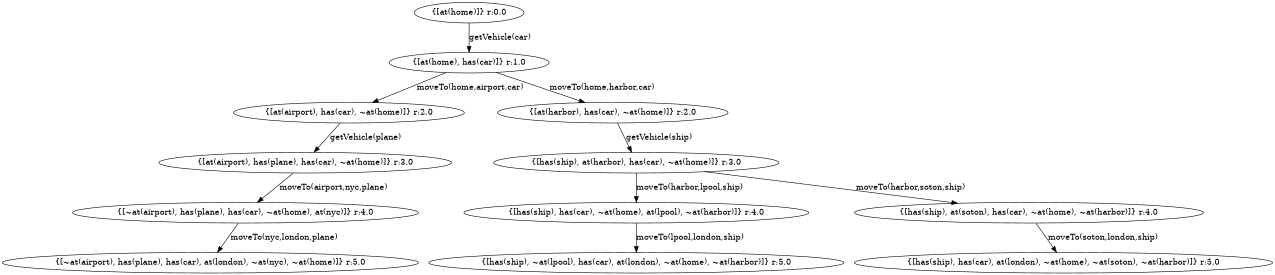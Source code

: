 digraph {
 size="8.5,11";
"5" [label="{[~at(airport), has(plane), has(car), at(london), ~at(nyc), ~at(home)]} r:5.0"];
"9" [label="{[has(ship), ~at(lpool), has(car), at(london), ~at(home), ~at(harbor)]} r:5.0"];
"11" [label="{[has(ship), has(car), at(london), ~at(home), ~at(soton), ~at(harbor)]} r:5.0"];
"0" [label="{[at(home)]} r:0.0"];
"1" [label="{[at(home), has(car)]} r:1.0"];
"2" [label="{[at(airport), has(car), ~at(home)]} r:2.0"];
"3" [label="{[at(airport), has(plane), has(car), ~at(home)]} r:3.0"];
"4" [label="{[~at(airport), has(plane), has(car), ~at(home), at(nyc)]} r:4.0"];
"6" [label="{[at(harbor), has(car), ~at(home)]} r:2.0"];
"7" [label="{[has(ship), at(harbor), has(car), ~at(home)]} r:3.0"];
"8" [label="{[has(ship), has(car), ~at(home), at(lpool), ~at(harbor)]} r:4.0"];
"10" [label="{[has(ship), at(soton), has(car), ~at(home), ~at(harbor)]} r:4.0"];
"0" -> "1" [ label="getVehicle(car)" ];
"1" -> "2" [ label="moveTo(home,airport,car)" ];
"1" -> "6" [ label="moveTo(home,harbor,car)" ];
"2" -> "3" [ label="getVehicle(plane)" ];
"3" -> "4" [ label="moveTo(airport,nyc,plane)" ];
"4" -> "5" [ label="moveTo(nyc,london,plane)" ];
"6" -> "7" [ label="getVehicle(ship)" ];
"7" -> "8" [ label="moveTo(harbor,lpool,ship)" ];
"7" -> "10" [ label="moveTo(harbor,soton,ship)" ];
"8" -> "9" [ label="moveTo(lpool,london,ship)" ];
"10" -> "11" [ label="moveTo(soton,london,ship)" ];
}
